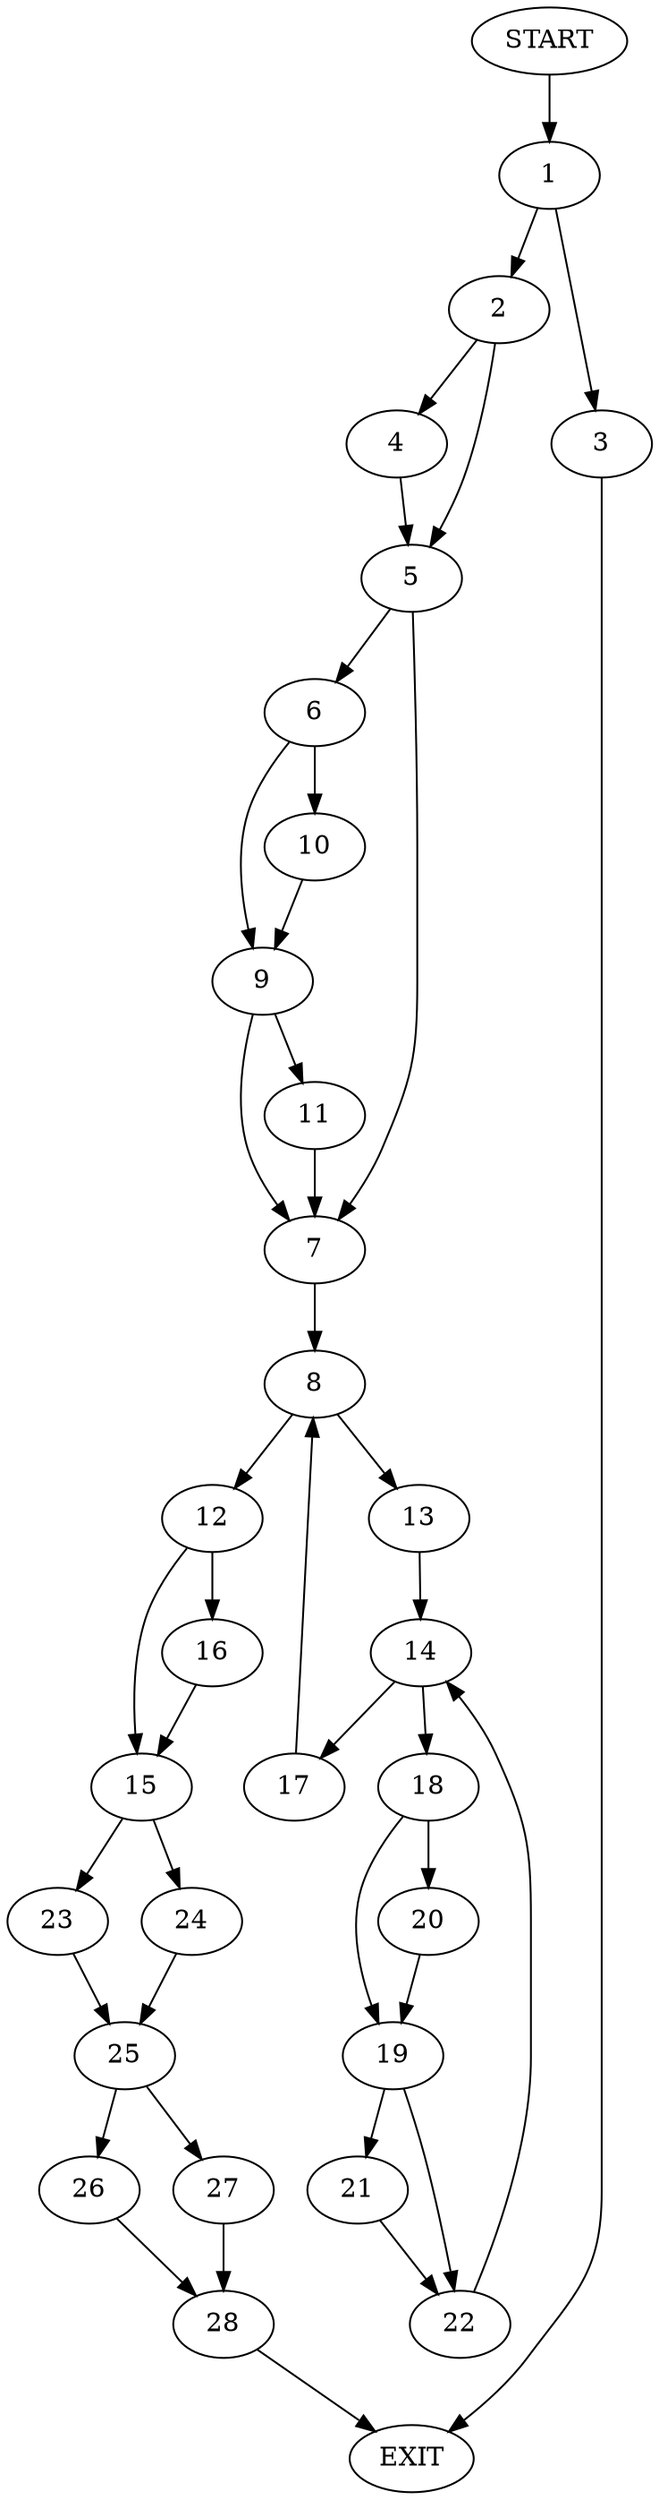digraph {
0 [label="START"]
29 [label="EXIT"]
0 -> 1
1 -> 2
1 -> 3
3 -> 29
2 -> 4
2 -> 5
5 -> 6
5 -> 7
4 -> 5
7 -> 8
6 -> 9
6 -> 10
9 -> 11
9 -> 7
10 -> 9
11 -> 7
8 -> 12
8 -> 13
13 -> 14
12 -> 15
12 -> 16
14 -> 17
14 -> 18
18 -> 19
18 -> 20
17 -> 8
20 -> 19
19 -> 21
19 -> 22
22 -> 14
21 -> 22
16 -> 15
15 -> 23
15 -> 24
24 -> 25
23 -> 25
25 -> 26
25 -> 27
26 -> 28
27 -> 28
28 -> 29
}
